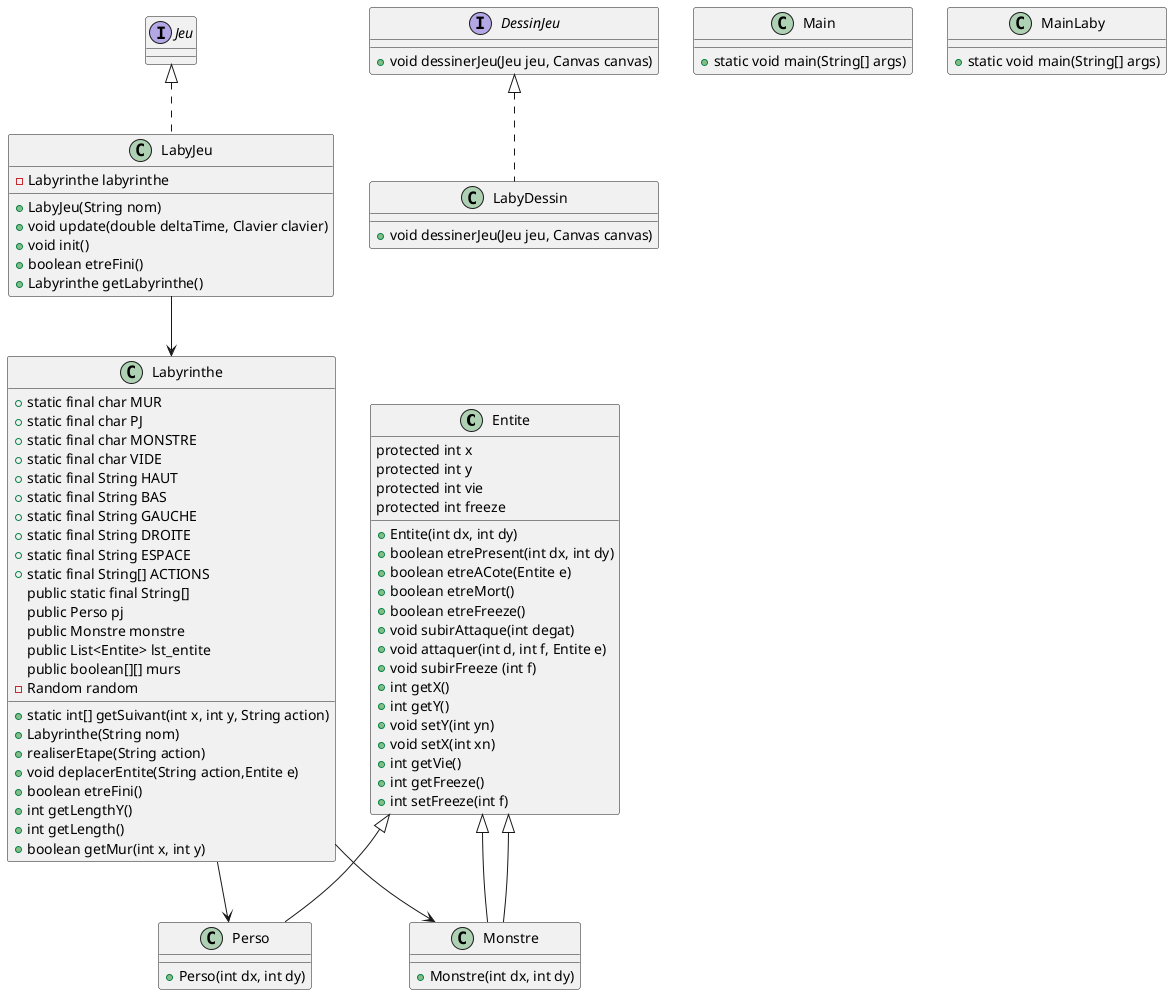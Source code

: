 @startuml

class Entite {
    protected int x
    protected int y
    protected int vie
    protected int freeze
    + Entite(int dx, int dy)
    + boolean etrePresent(int dx, int dy)
    + boolean etreACote(Entite e)
    + boolean etreMort()
    + boolean etreFreeze()
    + void subirAttaque(int degat)
    + void attaquer(int d, int f, Entite e)
    + void subirFreeze (int f)
    + int getX()
    + int getY()
    + void setY(int yn)
    + void setX(int xn)
    + int getVie()
    + int getFreeze()
    + int setFreeze(int f)
}

class LabyDessin implements DessinJeu {
    + void dessinerJeu(Jeu jeu, Canvas canvas)
}

class LabyJeu implements Jeu {
    - Labyrinthe labyrinthe
    + LabyJeu(String nom)
    + void update(double deltaTime, Clavier clavier)
    + void init()
    + boolean etreFini()
    + Labyrinthe getLabyrinthe()
}

class Main {
    + static void main(String[] args)
}

class Labyrinthe {
    + static final char MUR
    + static final char PJ
    + static final char MONSTRE
    + static final char VIDE
    + static final String HAUT
    + static final String BAS
    + static final String GAUCHE
    + static final String DROITE
    + static final String ESPACE
    + static final String[] ACTIONS
    public static final String[]
    public Perso pj
    public Monstre monstre
    public List<Entite> lst_entite
    public boolean[][] murs
    - Random random
    + static int[] getSuivant(int x, int y, String action)
    + Labyrinthe(String nom)
    + realiserEtape(String action)
    + void deplacerEntite(String action,Entite e)
    + boolean etreFini()
    + int getLengthY()
    + int getLength()
    + boolean getMur(int x, int y)
}

class MainLaby {
    + static void main(String[] args)
}

class Monstre extends Entite {
    + Monstre(int dx, int dy)
}

class Perso {
    + Perso(int dx, int dy)
}

'class Clavier {
'    public boolean haut
'    public boolean bas
'    public boolean gauche
'    public boolean droite
'    public boolean espace
'    + void appuyerTouche(KeyEvent event)
'    + void relacherTouche(KeyEvent event)
'}

interface DessinJeu {
    + void dessinerJeu(Jeu jeu, Canvas canvas)
}

'class FrameStats {
'    private long frameCount
'    private double meanFrameInterval
'    private final ReadOnlyStringWrapper text
'    + long getFrameCount()
'    + double getMeanFrameInterval()
'    + void addFrame(long frameDurationNanos)
'    + String getText()
'    + ReadOnlyStringProperty textProperty()
'    + String toString()
'}

'interface Jeu {
'    + void update(double secondes, Clavier clavier)
'    + void init()
'    + boolean etreFini()
'}

'class MoteurJeu {
'    private static double FPS
'    private static double dureeFPS
'    private static double WIDTH
'    private static double HEIGHT
'    private final FrameStats frameStats
'    private static Jeu jeu
'    private static DessinJeu dessin
'    Clavier controle
'    + static void launch(Jeu jeu, DessinJeu dessin)
'    + static void setFPS(int FPSSouhaitees)
'    + static void setTaille(double width, double height)
'    + void start(Stage primaryStage)
'    - void startAnimation(Canvas canvas)
'}

Entite <|-- Monstre
Entite <|- Perso
LabyJeu --> Labyrinthe
Labyrinthe --> Perso
Labyrinthe --> Monstre
'DessinJeu <|.. LabyDessin
'Jeu <|.. LabyJeu
'LabyJeu --> Clavier
'MoteurJeu --> FrameStats
'MoteurJeu --> Clavier
'MoteurJeu --> Jeu
'MoteurJeu --> DessinJeu

@enduml
